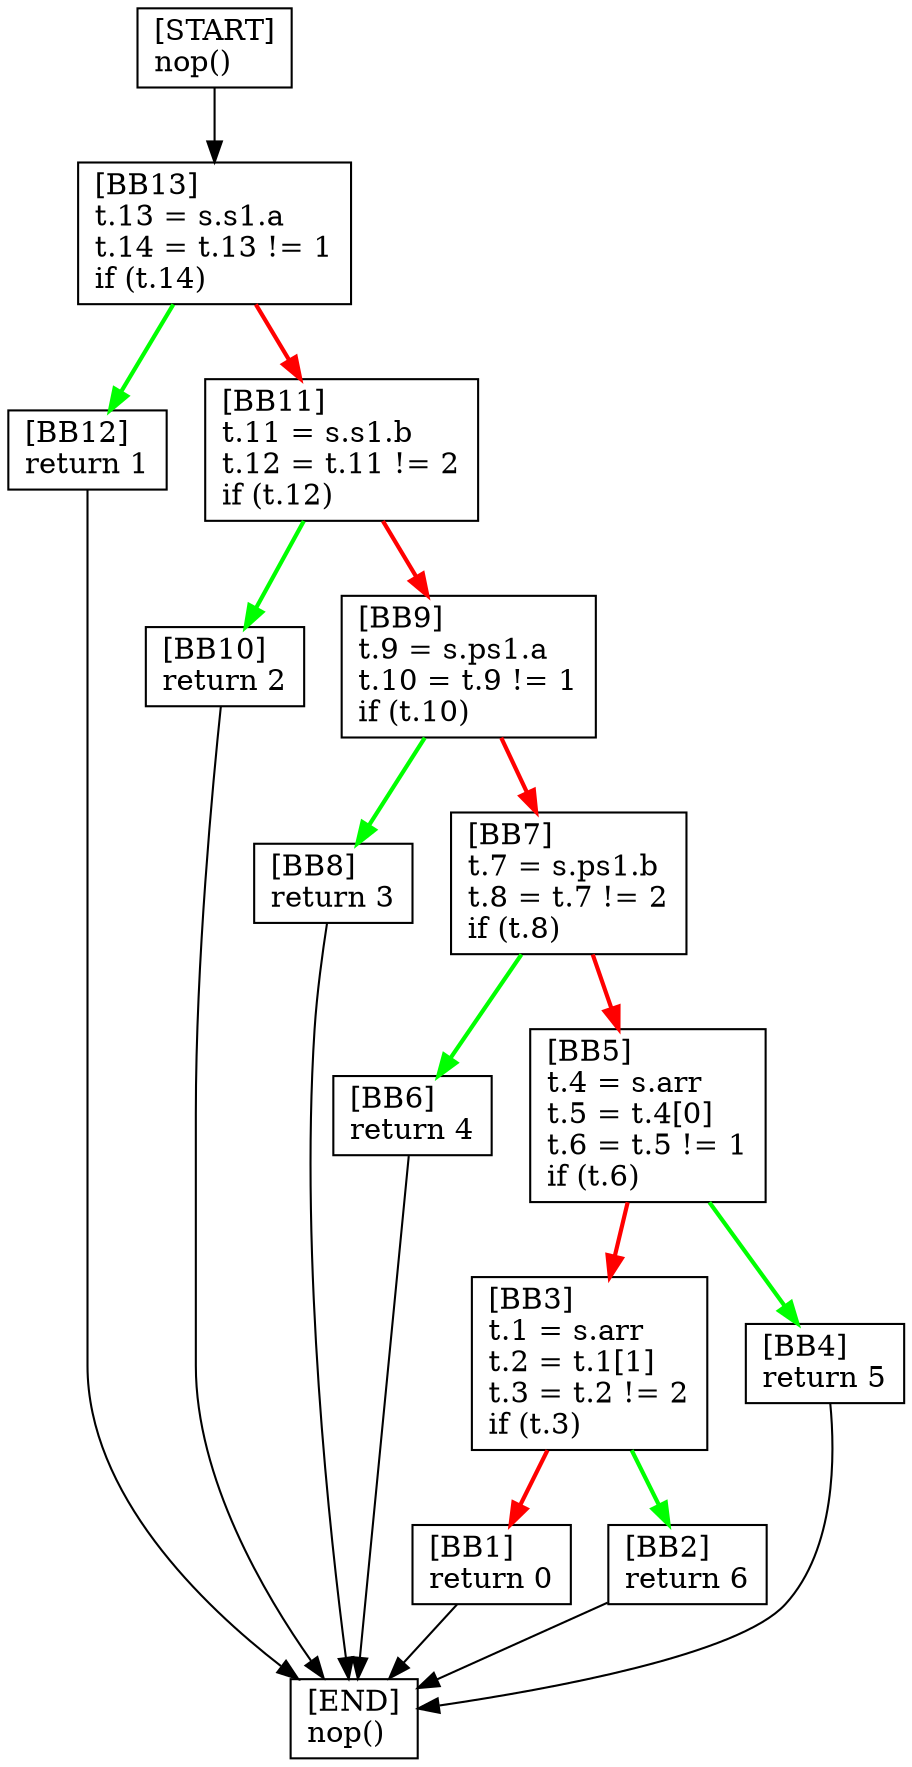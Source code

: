 digraph {
  node [shape=box]
  BB13 [label="[BB13]\lt.13 = s.s1.a\lt.14 = t.13 != 1\lif (t.14)\l"];
  BB12 [label="[BB12]\lreturn 1\l"];
  BB11 [label="[BB11]\lt.11 = s.s1.b\lt.12 = t.11 != 2\lif (t.12)\l"];
  BB10 [label="[BB10]\lreturn 2\l"];
  BB9 [label="[BB9]\lt.9 = s.ps1.a\lt.10 = t.9 != 1\lif (t.10)\l"];
  BB8 [label="[BB8]\lreturn 3\l"];
  BB7 [label="[BB7]\lt.7 = s.ps1.b\lt.8 = t.7 != 2\lif (t.8)\l"];
  BB6 [label="[BB6]\lreturn 4\l"];
  BB1 [label="[BB1]\lreturn 0\l"];
  START [label="[START]\lnop()\l"];
  END [label="[END]\lnop()\l"];
  BB2 [label="[BB2]\lreturn 6\l"];
  BB3 [label="[BB3]\lt.1 = s.arr\lt.2 = t.1[1]\lt.3 = t.2 != 2\lif (t.3)\l"];
  BB4 [label="[BB4]\lreturn 5\l"];
  BB5 [label="[BB5]\lt.4 = s.arr\lt.5 = t.4[0]\lt.6 = t.5 != 1\lif (t.6)\l"];
  BB3 -> BB2 [color=green, penwidth=2];
  BB4 -> END;
  BB5 -> BB4 [color=green, penwidth=2];
  BB11 -> BB10 [color=green, penwidth=2];
  BB5 -> BB3 [color=red, penwidth=2];
  BB8 -> END;
  BB9 -> BB7 [color=red, penwidth=2];
  BB6 -> END;
  BB7 -> BB6 [color=green, penwidth=2];
  BB7 -> BB5 [color=red, penwidth=2];
  BB9 -> BB8 [color=green, penwidth=2];
  BB10 -> END;
  BB13 -> BB11 [color=red, penwidth=2];
  BB13 -> BB12 [color=green, penwidth=2];
  BB1 -> END;
  BB3 -> BB1 [color=red, penwidth=2];
  BB11 -> BB9 [color=red, penwidth=2];
  BB2 -> END;
  BB12 -> END;
  START -> BB13;
}
